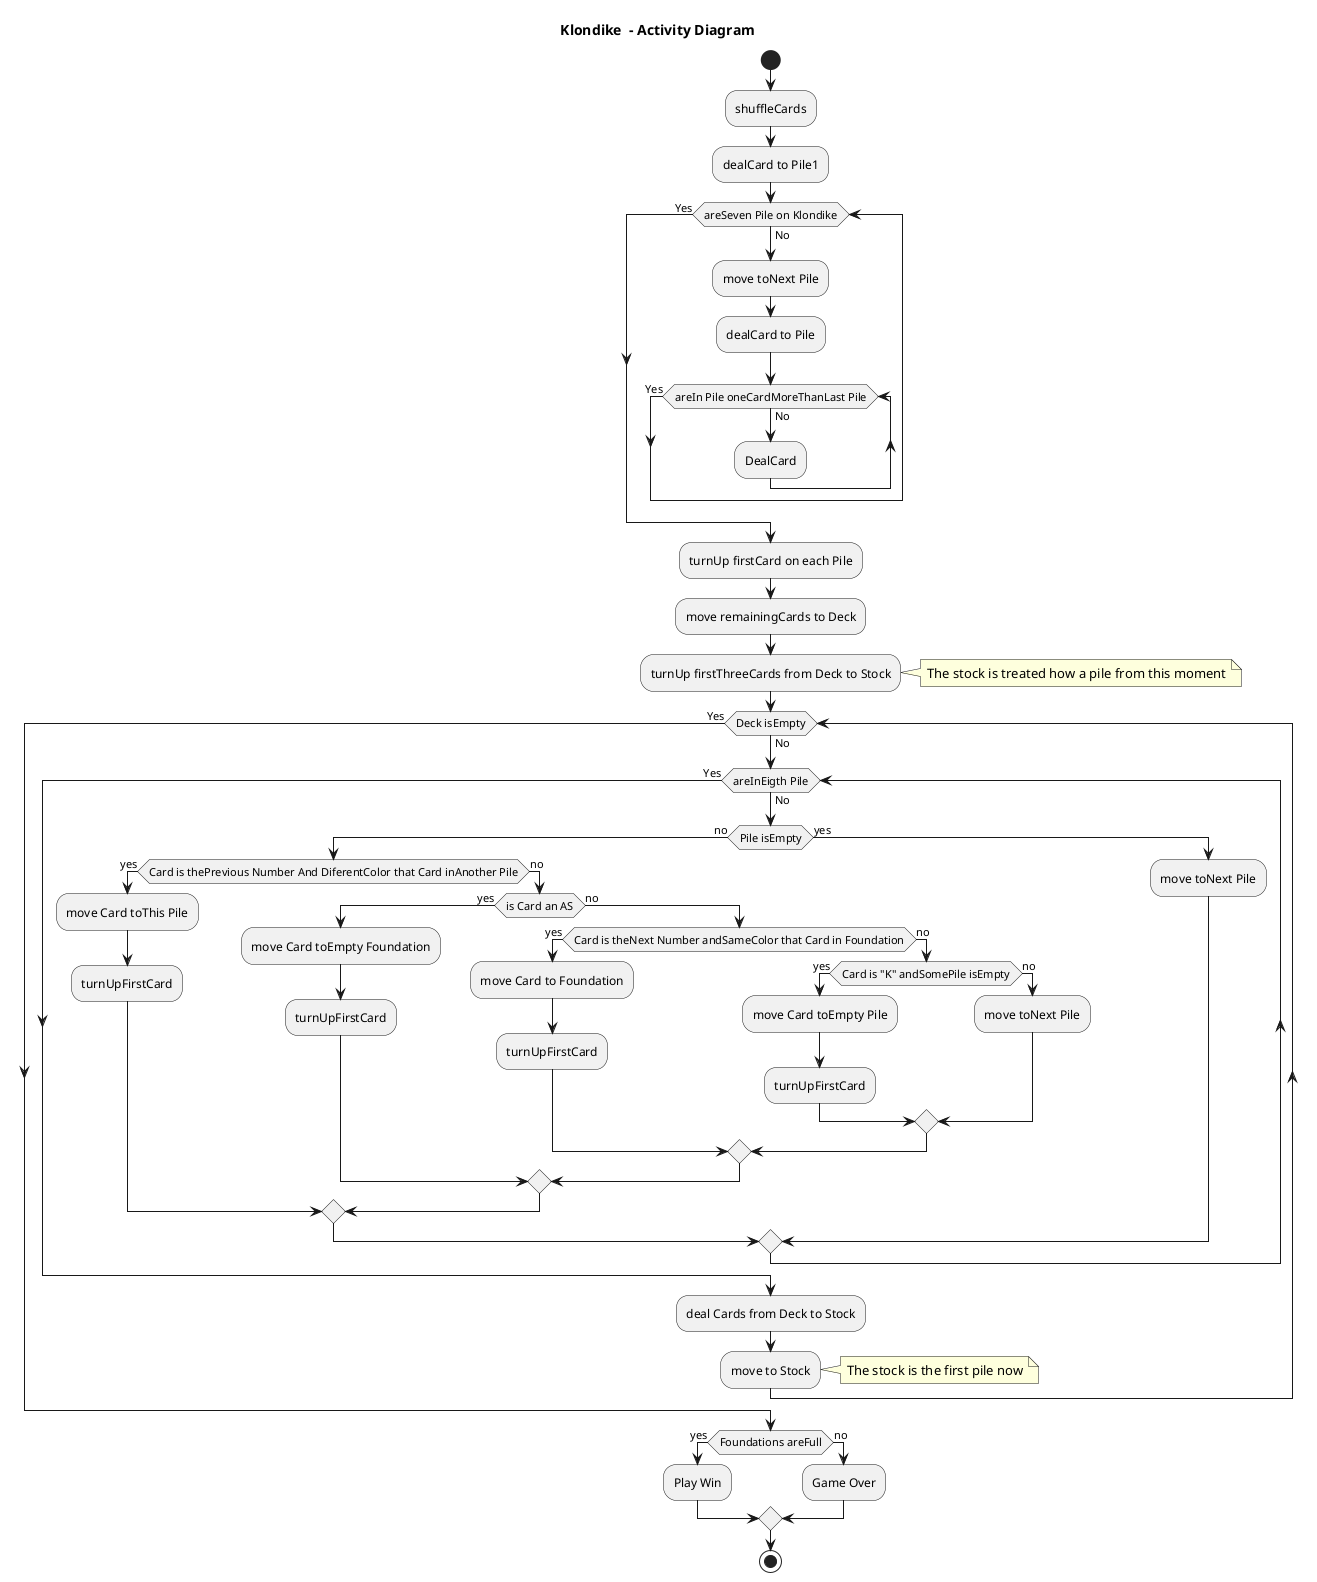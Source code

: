 @startuml ActivityDiagram
!pragma layout smetana
title Klondike  - Activity Diagram

start
:shuffleCards;
:dealCard to Pile1;

while (areSeven Pile on Klondike)  is (No)
  :move toNext Pile;
  :dealCard to Pile;
  while (areIn Pile oneCardMoreThanLast Pile)  is (No)
    :DealCard;
  endwhile (Yes)
endwhile (Yes)

:turnUp firstCard on each Pile;
:move remainingCards to Deck;
:turnUp firstThreeCards from Deck to Stock;
note right: The stock is treated how a pile from this moment

while (Deck isEmpty) is (No)
  while (areInEigth Pile) is (No)
    if (Pile isEmpty) then (no)
      if (Card is thePrevious Number And DiferentColor that Card inAnother Pile) then (yes)
        :move Card toThis Pile;
        :turnUpFirstCard;
      else (no)
        if (is Card an AS) then (yes)
          :move Card toEmpty Foundation;
          :turnUpFirstCard;
        else (no)
          if (Card is theNext Number andSameColor that Card in Foundation) then (yes)
            :move Card to Foundation;
            :turnUpFirstCard;
          else (no)
            if (Card is "K" andSomePile isEmpty) then (yes)
              :move Card toEmpty Pile;
              :turnUpFirstCard;
            else (no)
              :move toNext Pile;
             endif
           endif
         endif
      endif
    else (yes)
      :move toNext Pile;
    endif
  endwhile (Yes)
  :deal Cards from Deck to Stock;
  :move to Stock;
  note right: The stock is the first pile now
endwhile (Yes)
if (Foundations areFull) then (yes)
  :Play Win;
else (no)
  :Game Over;
endif

stop

@enduml
